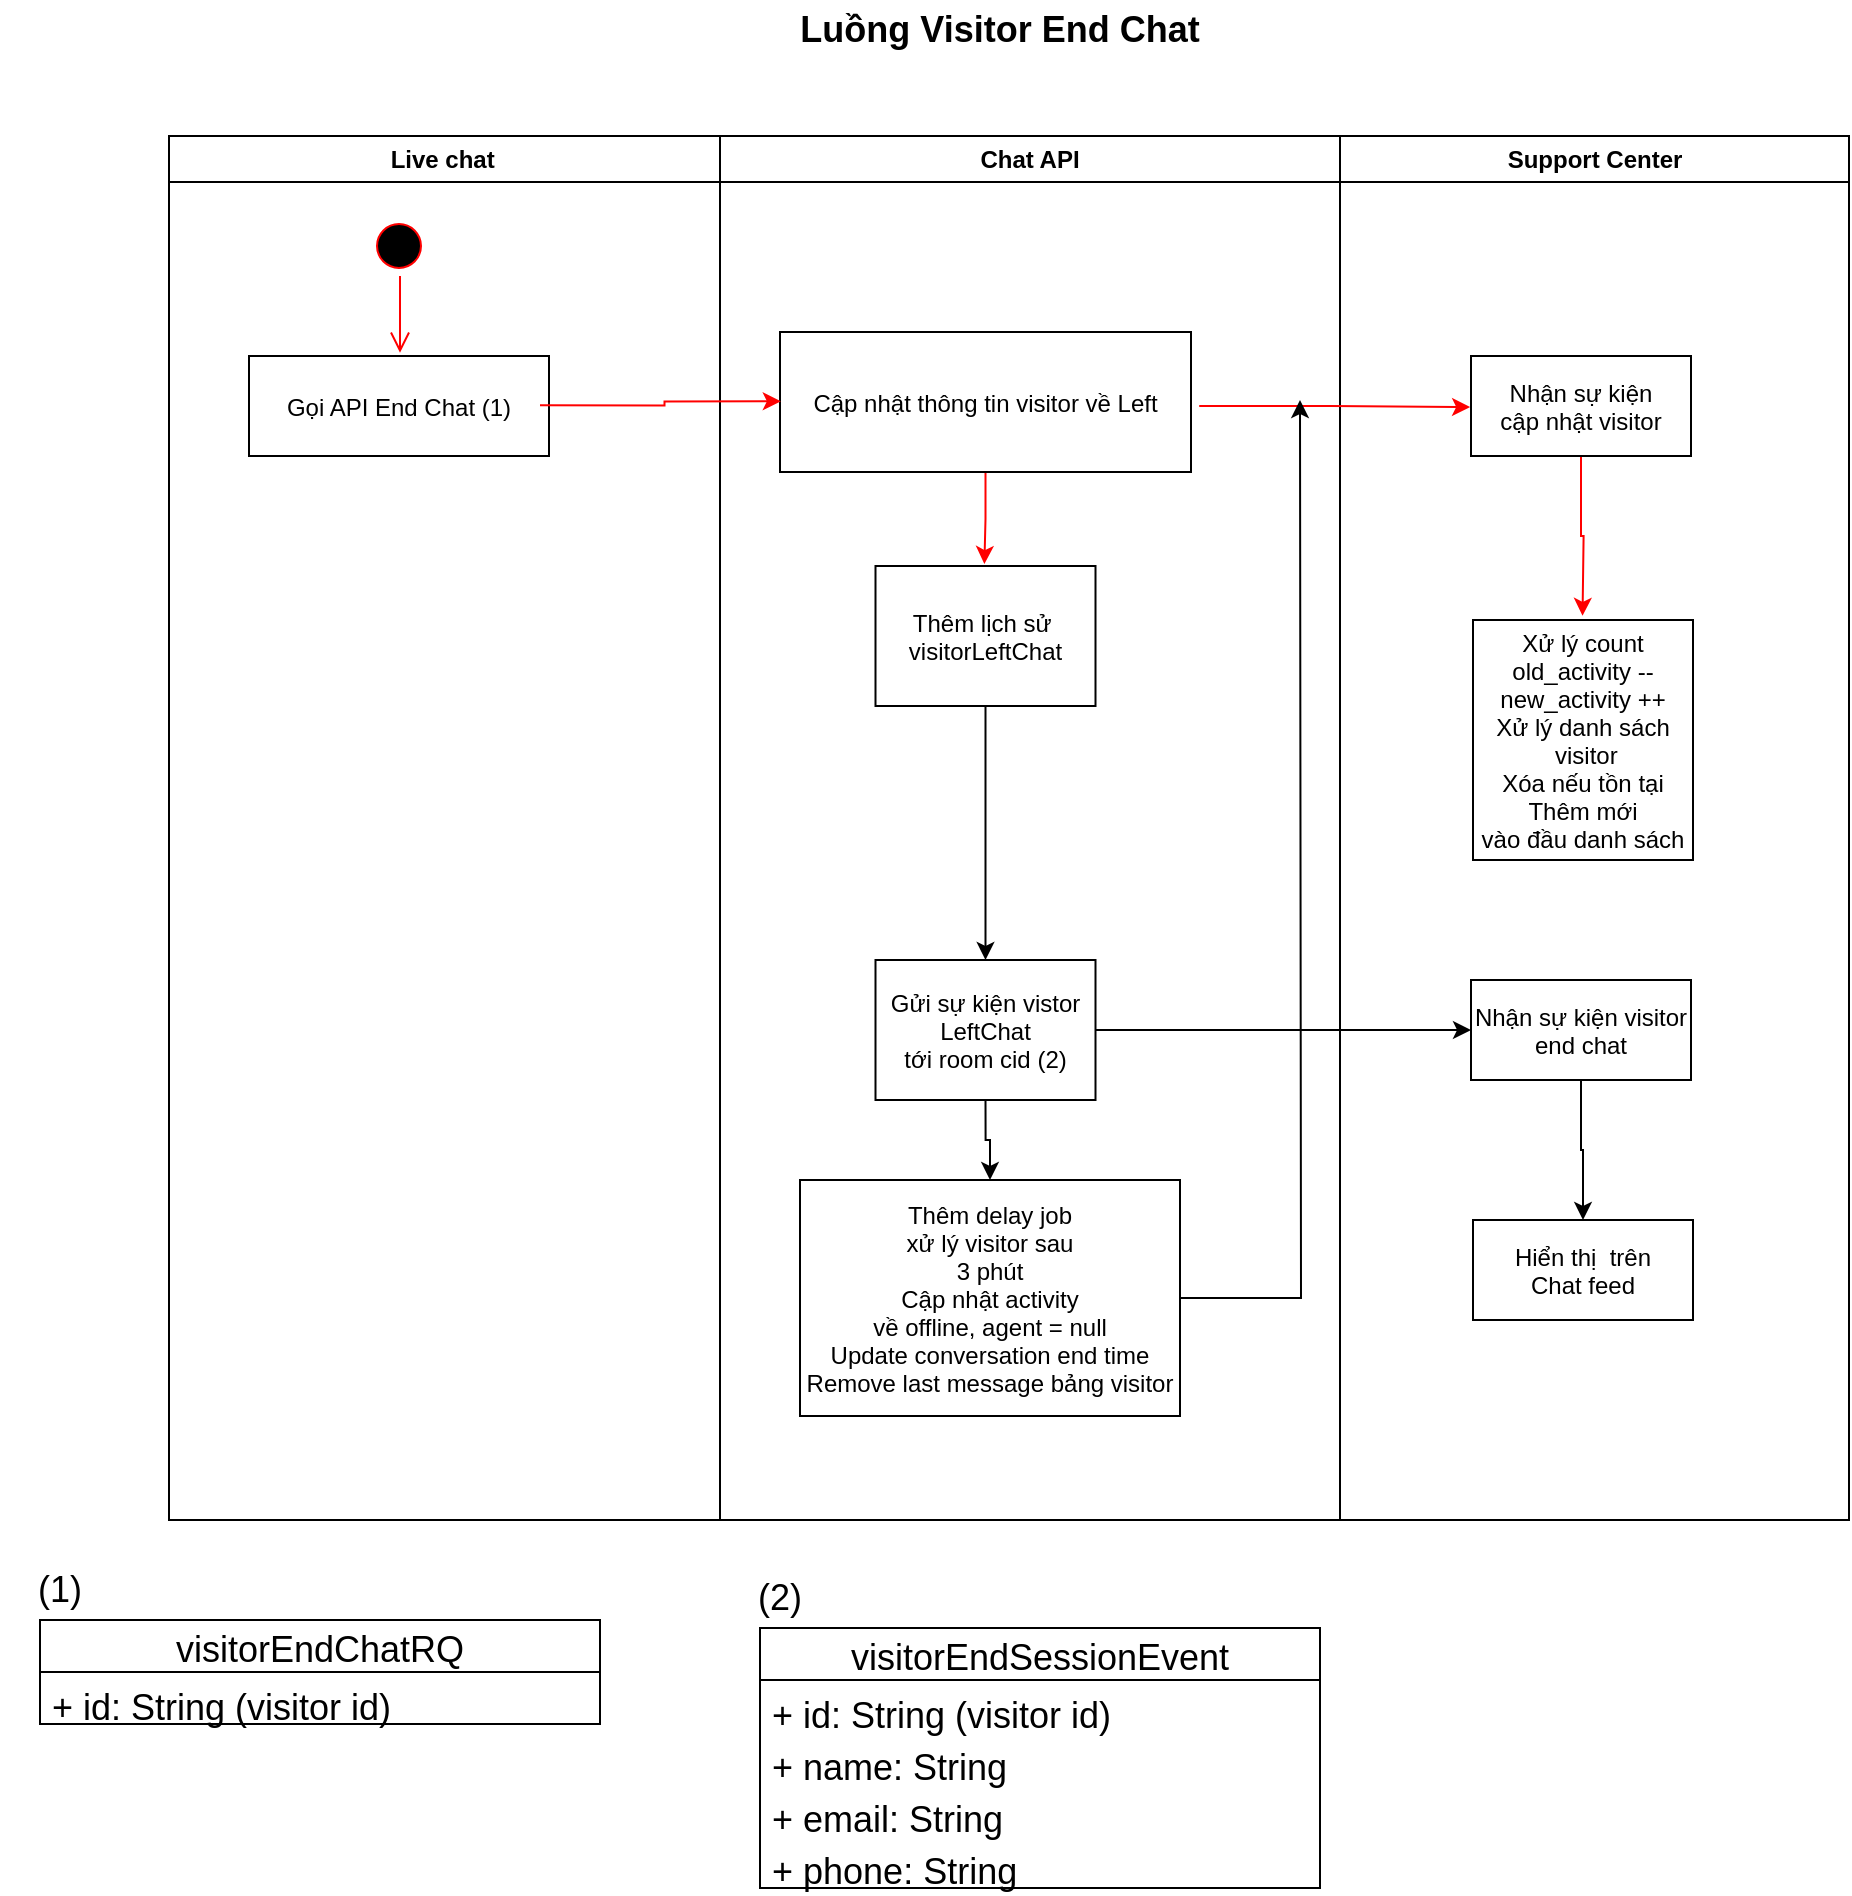 <mxfile version="20.6.0" type="device"><diagram name="Page-1" id="e7e014a7-5840-1c2e-5031-d8a46d1fe8dd"><mxGraphModel dx="1422" dy="762" grid="1" gridSize="10" guides="1" tooltips="1" connect="1" arrows="1" fold="1" page="1" pageScale="1" pageWidth="1169" pageHeight="826" background="none" math="0" shadow="0"><root><mxCell id="0"/><mxCell id="1" parent="0"/><mxCell id="2" value="Live chat " style="swimlane;whiteSpace=wrap" parent="1" vertex="1"><mxGeometry x="164.5" y="128" width="275.5" height="692" as="geometry"><mxRectangle x="164.5" y="128" width="100" height="30" as="alternateBounds"/></mxGeometry></mxCell><mxCell id="5" value="" style="ellipse;shape=startState;fillColor=#000000;strokeColor=#ff0000;" parent="2" vertex="1"><mxGeometry x="100" y="40" width="30" height="30" as="geometry"/></mxCell><mxCell id="6" value="" style="edgeStyle=elbowEdgeStyle;elbow=horizontal;verticalAlign=bottom;endArrow=open;endSize=8;strokeColor=#FF0000;endFill=1;rounded=0;entryX=0.502;entryY=-0.033;entryDx=0;entryDy=0;entryPerimeter=0;" parent="2" source="5" target="7" edge="1"><mxGeometry x="100" y="40" as="geometry"><mxPoint x="115" y="110" as="targetPoint"/></mxGeometry></mxCell><mxCell id="7" value="Gọi API End Chat (1)" style="" parent="2" vertex="1"><mxGeometry x="40" y="110" width="150" height="50" as="geometry"/></mxCell><mxCell id="3" value="Chat API" style="swimlane;whiteSpace=wrap" parent="1" vertex="1"><mxGeometry x="440" y="128" width="310" height="692" as="geometry"/></mxCell><mxCell id="28_rSsUX9sXIVomGGXE--69" value="" style="edgeStyle=orthogonalEdgeStyle;rounded=0;orthogonalLoop=1;jettySize=auto;html=1;strokeColor=#FF0000;entryX=0.495;entryY=-0.014;entryDx=0;entryDy=0;entryPerimeter=0;" parent="3" source="28_rSsUX9sXIVomGGXE--58" target="28_rSsUX9sXIVomGGXE--68" edge="1"><mxGeometry relative="1" as="geometry"/></mxCell><mxCell id="28_rSsUX9sXIVomGGXE--58" value="Cập nhật thông tin visitor về Left" style="fillColor=rgb(255, 255, 255);strokeColor=rgb(0, 0, 0);fontColor=rgb(0, 0, 0);" parent="3" vertex="1"><mxGeometry x="30" y="98" width="205.5" height="70" as="geometry"/></mxCell><mxCell id="Kn_A67gCzHFAtt6m7KIK-8" style="edgeStyle=orthogonalEdgeStyle;rounded=0;orthogonalLoop=1;jettySize=auto;html=1;exitX=0.5;exitY=1;exitDx=0;exitDy=0;entryX=0.5;entryY=0;entryDx=0;entryDy=0;" edge="1" parent="3" source="28_rSsUX9sXIVomGGXE--68" target="Kn_A67gCzHFAtt6m7KIK-7"><mxGeometry relative="1" as="geometry"/></mxCell><mxCell id="28_rSsUX9sXIVomGGXE--68" value="Thêm lịch sử &#10;visitorLeftChat" style="fillColor=rgb(255, 255, 255);strokeColor=rgb(0, 0, 0);fontColor=rgb(0, 0, 0);" parent="3" vertex="1"><mxGeometry x="77.75" y="215" width="110" height="70" as="geometry"/></mxCell><mxCell id="Kn_A67gCzHFAtt6m7KIK-20" style="edgeStyle=orthogonalEdgeStyle;rounded=0;orthogonalLoop=1;jettySize=auto;html=1;exitX=0.5;exitY=1;exitDx=0;exitDy=0;entryX=0.5;entryY=0;entryDx=0;entryDy=0;" edge="1" parent="3" source="Kn_A67gCzHFAtt6m7KIK-7" target="Kn_A67gCzHFAtt6m7KIK-19"><mxGeometry relative="1" as="geometry"/></mxCell><mxCell id="Kn_A67gCzHFAtt6m7KIK-7" value="Gửi sự kiện vistor&#10;LeftChat&#10;tới room cid (2)" style="fillColor=rgb(255, 255, 255);strokeColor=rgb(0, 0, 0);fontColor=rgb(0, 0, 0);" vertex="1" parent="3"><mxGeometry x="77.75" y="412" width="110" height="70" as="geometry"/></mxCell><mxCell id="Kn_A67gCzHFAtt6m7KIK-19" value="Thêm delay job&#10;xử lý visitor sau&#10;3 phút&#10;Cập nhật activity&#10;về offline, agent = null&#10;Update conversation end time&#10;Remove last message bảng visitor" style="fillColor=rgb(255, 255, 255);strokeColor=rgb(0, 0, 0);fontColor=rgb(0, 0, 0);" vertex="1" parent="3"><mxGeometry x="40" y="522" width="190" height="118" as="geometry"/></mxCell><mxCell id="4" value="Support Center" style="swimlane;whiteSpace=wrap" parent="1" vertex="1"><mxGeometry x="750" y="128" width="254.5" height="692" as="geometry"/></mxCell><mxCell id="28_rSsUX9sXIVomGGXE--65" value="" style="edgeStyle=orthogonalEdgeStyle;rounded=0;orthogonalLoop=1;jettySize=auto;html=1;strokeColor=#FF0000;entryX=0.507;entryY=-0.001;entryDx=0;entryDy=0;entryPerimeter=0;" parent="4" source="28_rSsUX9sXIVomGGXE--62" edge="1"><mxGeometry relative="1" as="geometry"><mxPoint x="121.27" y="239.89" as="targetPoint"/></mxGeometry></mxCell><mxCell id="28_rSsUX9sXIVomGGXE--62" value="Nhận sự kiện &#10;cập nhật visitor" style="fillColor=rgb(255, 255, 255);strokeColor=rgb(0, 0, 0);fontColor=rgb(0, 0, 0);" parent="4" vertex="1"><mxGeometry x="65.5" y="110" width="110" height="50" as="geometry"/></mxCell><mxCell id="28_rSsUX9sXIVomGGXE--67" value="Xử lý count&#10;old_activity --&#10;new_activity ++&#10;Xử lý danh sách&#10; visitor&#10;Xóa nếu tồn tại&#10;Thêm mới &#10;vào đầu danh sách" style="points=[[0,0.5,0,-1,0],[0.5,0,0,0,-2],[0.5,0.5,0,0,0]];" parent="4" vertex="1"><mxGeometry x="66.5" y="242" width="110" height="120" as="geometry"/></mxCell><mxCell id="Kn_A67gCzHFAtt6m7KIK-12" style="edgeStyle=orthogonalEdgeStyle;rounded=0;orthogonalLoop=1;jettySize=auto;html=1;exitX=0.5;exitY=1;exitDx=0;exitDy=0;entryX=0.5;entryY=0;entryDx=0;entryDy=0;" edge="1" parent="4" source="Kn_A67gCzHFAtt6m7KIK-9" target="Kn_A67gCzHFAtt6m7KIK-11"><mxGeometry relative="1" as="geometry"/></mxCell><mxCell id="Kn_A67gCzHFAtt6m7KIK-9" value="Nhận sự kiện visitor&#10;end chat" style="fillColor=rgb(255, 255, 255);strokeColor=rgb(0, 0, 0);fontColor=rgb(0, 0, 0);" vertex="1" parent="4"><mxGeometry x="65.5" y="422" width="110" height="50" as="geometry"/></mxCell><mxCell id="Kn_A67gCzHFAtt6m7KIK-11" value="Hiển thị  trên&#10;Chat feed" style="fillColor=rgb(255, 255, 255);strokeColor=rgb(0, 0, 0);fontColor=rgb(0, 0, 0);" vertex="1" parent="4"><mxGeometry x="66.5" y="542" width="110" height="50" as="geometry"/></mxCell><mxCell id="28_rSsUX9sXIVomGGXE--41" value="&lt;b&gt;&lt;font style=&quot;font-size: 18px;&quot;&gt;Luồng Visitor End Chat&lt;/font&gt;&lt;/b&gt;" style="text;html=1;strokeColor=none;fillColor=none;align=center;verticalAlign=middle;whiteSpace=wrap;rounded=0;" parent="1" vertex="1"><mxGeometry x="436" y="60" width="288" height="30" as="geometry"/></mxCell><mxCell id="28_rSsUX9sXIVomGGXE--59" value="" style="edgeStyle=orthogonalEdgeStyle;rounded=0;orthogonalLoop=1;jettySize=auto;html=1;strokeColor=#FF0000;entryX=0.002;entryY=0.495;entryDx=0;entryDy=0;entryPerimeter=0;exitX=0.97;exitY=0.493;exitDx=0;exitDy=0;exitPerimeter=0;" parent="1" source="7" target="28_rSsUX9sXIVomGGXE--58" edge="1"><mxGeometry relative="1" as="geometry"><mxPoint x="360" y="263" as="sourcePoint"/><mxPoint x="470" y="263" as="targetPoint"/></mxGeometry></mxCell><mxCell id="28_rSsUX9sXIVomGGXE--63" value="" style="edgeStyle=orthogonalEdgeStyle;rounded=0;orthogonalLoop=1;jettySize=auto;html=1;strokeColor=#FF0000;entryX=-0.004;entryY=0.511;entryDx=0;entryDy=0;entryPerimeter=0;exitX=1.02;exitY=0.529;exitDx=0;exitDy=0;exitPerimeter=0;" parent="1" source="28_rSsUX9sXIVomGGXE--58" target="28_rSsUX9sXIVomGGXE--62" edge="1"><mxGeometry relative="1" as="geometry"><mxPoint x="610" y="263" as="sourcePoint"/></mxGeometry></mxCell><mxCell id="1rmasTr2rTRj9lxSUR92-19" value="visitorEndChatRQ" style="swimlane;fontStyle=0;childLayout=stackLayout;horizontal=1;startSize=26;fillColor=none;horizontalStack=0;resizeParent=1;resizeParentMax=0;resizeLast=0;collapsible=1;marginBottom=0;fontSize=18;" parent="1" vertex="1"><mxGeometry x="100" y="870" width="280" height="52" as="geometry"/></mxCell><mxCell id="1rmasTr2rTRj9lxSUR92-20" value="+ id: String (visitor id)" style="text;strokeColor=none;fillColor=none;align=left;verticalAlign=top;spacingLeft=4;spacingRight=4;overflow=hidden;rotatable=0;points=[[0,0.5],[1,0.5]];portConstraint=eastwest;fontSize=18;" parent="1rmasTr2rTRj9lxSUR92-19" vertex="1"><mxGeometry y="26" width="280" height="26" as="geometry"/></mxCell><mxCell id="1rmasTr2rTRj9lxSUR92-24" value="(1)" style="text;html=1;strokeColor=none;fillColor=none;align=center;verticalAlign=middle;whiteSpace=wrap;rounded=0;fontSize=18;" parent="1" vertex="1"><mxGeometry x="80" y="840" width="60" height="30" as="geometry"/></mxCell><mxCell id="Kn_A67gCzHFAtt6m7KIK-10" style="edgeStyle=orthogonalEdgeStyle;rounded=0;orthogonalLoop=1;jettySize=auto;html=1;exitX=1;exitY=0.5;exitDx=0;exitDy=0;entryX=0;entryY=0.5;entryDx=0;entryDy=0;" edge="1" parent="1" source="Kn_A67gCzHFAtt6m7KIK-7" target="Kn_A67gCzHFAtt6m7KIK-9"><mxGeometry relative="1" as="geometry"/></mxCell><mxCell id="Kn_A67gCzHFAtt6m7KIK-13" value="visitorEndSessionEvent" style="swimlane;fontStyle=0;childLayout=stackLayout;horizontal=1;startSize=26;fillColor=none;horizontalStack=0;resizeParent=1;resizeParentMax=0;resizeLast=0;collapsible=1;marginBottom=0;fontSize=18;" vertex="1" parent="1"><mxGeometry x="460" y="874" width="280" height="130" as="geometry"/></mxCell><mxCell id="Kn_A67gCzHFAtt6m7KIK-14" value="+ id: String (visitor id)" style="text;strokeColor=none;fillColor=none;align=left;verticalAlign=top;spacingLeft=4;spacingRight=4;overflow=hidden;rotatable=0;points=[[0,0.5],[1,0.5]];portConstraint=eastwest;fontSize=18;" vertex="1" parent="Kn_A67gCzHFAtt6m7KIK-13"><mxGeometry y="26" width="280" height="26" as="geometry"/></mxCell><mxCell id="Kn_A67gCzHFAtt6m7KIK-16" value="+ name: String" style="text;strokeColor=none;fillColor=none;align=left;verticalAlign=top;spacingLeft=4;spacingRight=4;overflow=hidden;rotatable=0;points=[[0,0.5],[1,0.5]];portConstraint=eastwest;fontSize=18;" vertex="1" parent="Kn_A67gCzHFAtt6m7KIK-13"><mxGeometry y="52" width="280" height="26" as="geometry"/></mxCell><mxCell id="Kn_A67gCzHFAtt6m7KIK-17" value="+ email: String" style="text;strokeColor=none;fillColor=none;align=left;verticalAlign=top;spacingLeft=4;spacingRight=4;overflow=hidden;rotatable=0;points=[[0,0.5],[1,0.5]];portConstraint=eastwest;fontSize=18;" vertex="1" parent="Kn_A67gCzHFAtt6m7KIK-13"><mxGeometry y="78" width="280" height="26" as="geometry"/></mxCell><mxCell id="Kn_A67gCzHFAtt6m7KIK-18" value="+ phone: String" style="text;strokeColor=none;fillColor=none;align=left;verticalAlign=top;spacingLeft=4;spacingRight=4;overflow=hidden;rotatable=0;points=[[0,0.5],[1,0.5]];portConstraint=eastwest;fontSize=18;" vertex="1" parent="Kn_A67gCzHFAtt6m7KIK-13"><mxGeometry y="104" width="280" height="26" as="geometry"/></mxCell><mxCell id="Kn_A67gCzHFAtt6m7KIK-15" value="(2)" style="text;html=1;strokeColor=none;fillColor=none;align=center;verticalAlign=middle;whiteSpace=wrap;rounded=0;fontSize=18;" vertex="1" parent="1"><mxGeometry x="440" y="844" width="60" height="30" as="geometry"/></mxCell><mxCell id="Kn_A67gCzHFAtt6m7KIK-21" style="edgeStyle=orthogonalEdgeStyle;rounded=0;orthogonalLoop=1;jettySize=auto;html=1;exitX=1;exitY=0.5;exitDx=0;exitDy=0;" edge="1" parent="1" source="Kn_A67gCzHFAtt6m7KIK-19"><mxGeometry relative="1" as="geometry"><mxPoint x="730" y="260" as="targetPoint"/></mxGeometry></mxCell></root></mxGraphModel></diagram></mxfile>